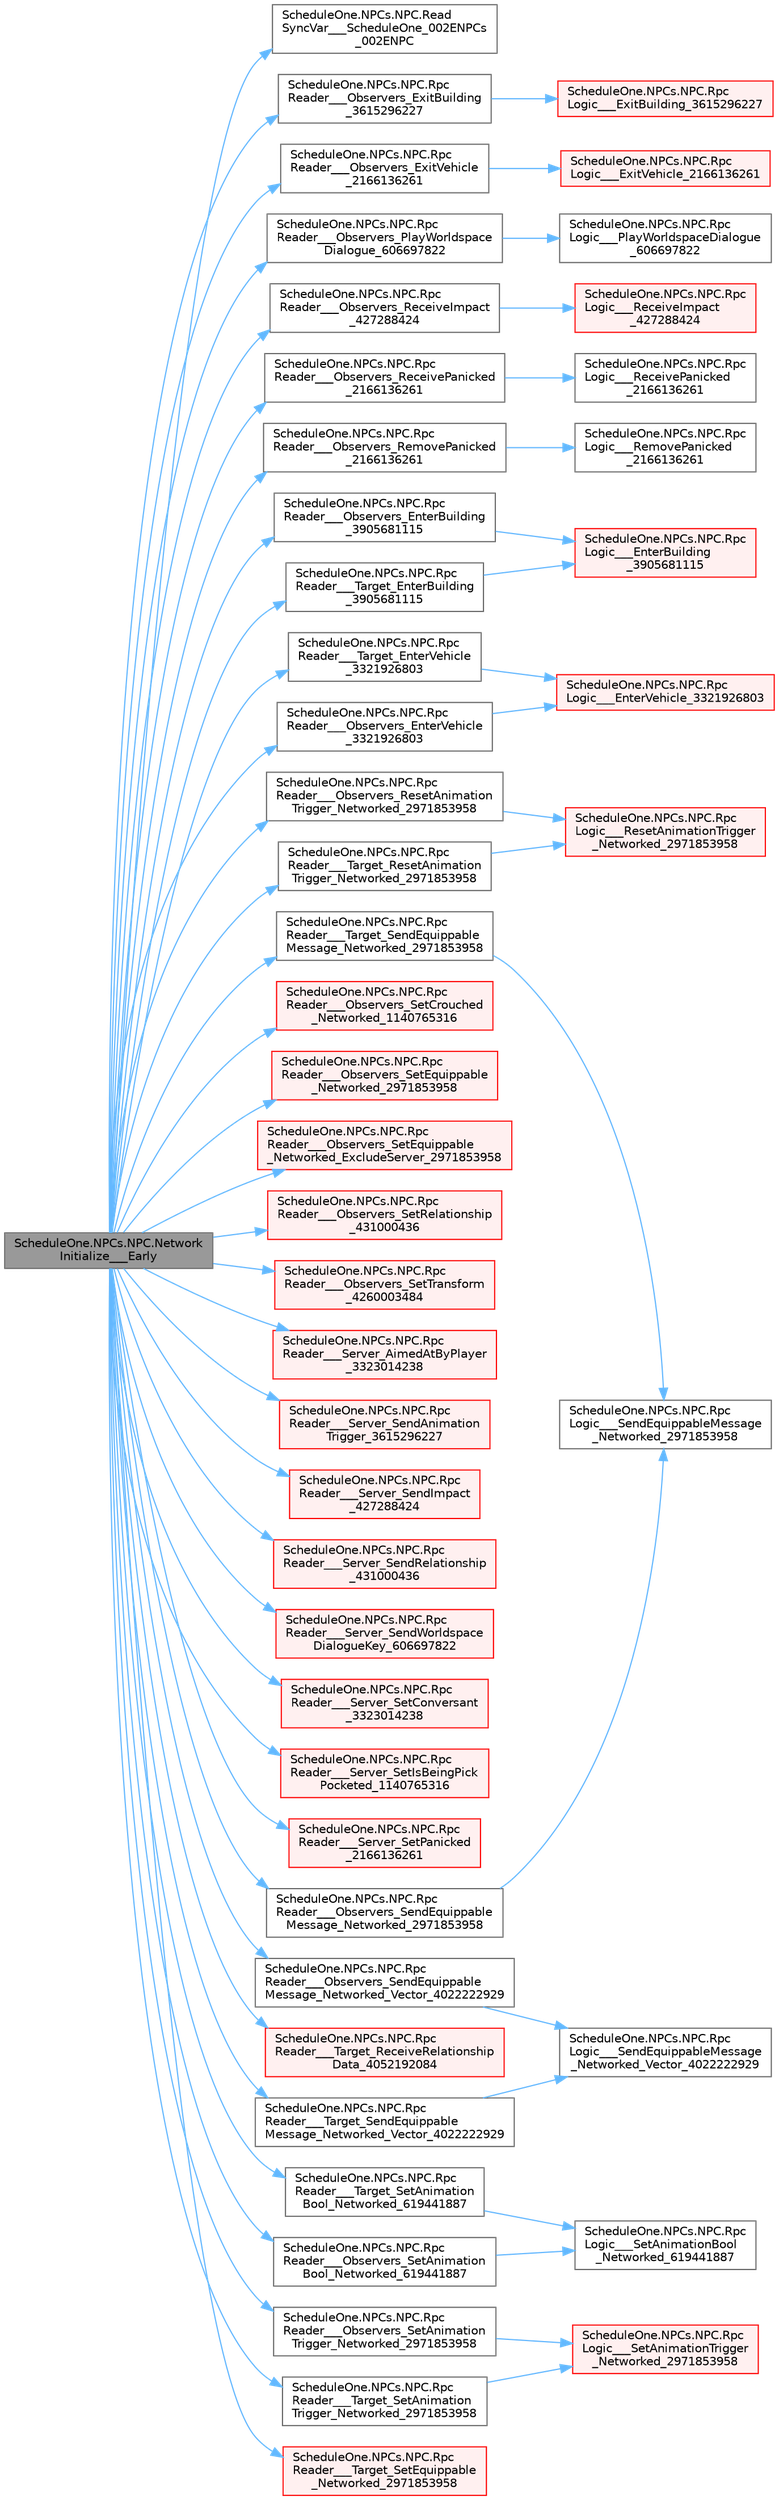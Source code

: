 digraph "ScheduleOne.NPCs.NPC.NetworkInitialize___Early"
{
 // LATEX_PDF_SIZE
  bgcolor="transparent";
  edge [fontname=Helvetica,fontsize=10,labelfontname=Helvetica,labelfontsize=10];
  node [fontname=Helvetica,fontsize=10,shape=box,height=0.2,width=0.4];
  rankdir="LR";
  Node1 [id="Node000001",label="ScheduleOne.NPCs.NPC.Network\lInitialize___Early",height=0.2,width=0.4,color="gray40", fillcolor="grey60", style="filled", fontcolor="black",tooltip=" "];
  Node1 -> Node2 [id="edge1_Node000001_Node000002",color="steelblue1",style="solid",tooltip=" "];
  Node2 [id="Node000002",label="ScheduleOne.NPCs.NPC.Read\lSyncVar___ScheduleOne_002ENPCs\l_002ENPC",height=0.2,width=0.4,color="grey40", fillcolor="white", style="filled",URL="$class_schedule_one_1_1_n_p_cs_1_1_n_p_c.html#aa176e5c16049d9b7712b84ec94330dbf",tooltip=" "];
  Node1 -> Node3 [id="edge2_Node000001_Node000003",color="steelblue1",style="solid",tooltip=" "];
  Node3 [id="Node000003",label="ScheduleOne.NPCs.NPC.Rpc\lReader___Observers_EnterBuilding\l_3905681115",height=0.2,width=0.4,color="grey40", fillcolor="white", style="filled",URL="$class_schedule_one_1_1_n_p_cs_1_1_n_p_c.html#a2d604072369391f835d3d7c68b4404e8",tooltip=" "];
  Node3 -> Node4 [id="edge3_Node000003_Node000004",color="steelblue1",style="solid",tooltip=" "];
  Node4 [id="Node000004",label="ScheduleOne.NPCs.NPC.Rpc\lLogic___EnterBuilding\l_3905681115",height=0.2,width=0.4,color="red", fillcolor="#FFF0F0", style="filled",URL="$class_schedule_one_1_1_n_p_cs_1_1_n_p_c.html#aee20be49794e432f9c45246935334e51",tooltip=" "];
  Node1 -> Node13 [id="edge4_Node000001_Node000013",color="steelblue1",style="solid",tooltip=" "];
  Node13 [id="Node000013",label="ScheduleOne.NPCs.NPC.Rpc\lReader___Observers_EnterVehicle\l_3321926803",height=0.2,width=0.4,color="grey40", fillcolor="white", style="filled",URL="$class_schedule_one_1_1_n_p_cs_1_1_n_p_c.html#a14be8b4dc461f848e82959a7cc17a2e9",tooltip=" "];
  Node13 -> Node14 [id="edge5_Node000013_Node000014",color="steelblue1",style="solid",tooltip=" "];
  Node14 [id="Node000014",label="ScheduleOne.NPCs.NPC.Rpc\lLogic___EnterVehicle_3321926803",height=0.2,width=0.4,color="red", fillcolor="#FFF0F0", style="filled",URL="$class_schedule_one_1_1_n_p_cs_1_1_n_p_c.html#ae6263ea921d680e9e55b5fd229e55916",tooltip=" "];
  Node1 -> Node17 [id="edge6_Node000001_Node000017",color="steelblue1",style="solid",tooltip=" "];
  Node17 [id="Node000017",label="ScheduleOne.NPCs.NPC.Rpc\lReader___Observers_ExitBuilding\l_3615296227",height=0.2,width=0.4,color="grey40", fillcolor="white", style="filled",URL="$class_schedule_one_1_1_n_p_cs_1_1_n_p_c.html#a700d838b6d635b3fb9b6f05696b59348",tooltip=" "];
  Node17 -> Node6 [id="edge7_Node000017_Node000006",color="steelblue1",style="solid",tooltip=" "];
  Node6 [id="Node000006",label="ScheduleOne.NPCs.NPC.Rpc\lLogic___ExitBuilding_3615296227",height=0.2,width=0.4,color="red", fillcolor="#FFF0F0", style="filled",URL="$class_schedule_one_1_1_n_p_cs_1_1_n_p_c.html#a1714a54d4533a10a84911b5060fafce1",tooltip=" "];
  Node1 -> Node18 [id="edge8_Node000001_Node000018",color="steelblue1",style="solid",tooltip=" "];
  Node18 [id="Node000018",label="ScheduleOne.NPCs.NPC.Rpc\lReader___Observers_ExitVehicle\l_2166136261",height=0.2,width=0.4,color="grey40", fillcolor="white", style="filled",URL="$class_schedule_one_1_1_n_p_cs_1_1_n_p_c.html#ab9286b0c8c6de4928bc4b6c1618f4333",tooltip=" "];
  Node18 -> Node19 [id="edge9_Node000018_Node000019",color="steelblue1",style="solid",tooltip=" "];
  Node19 [id="Node000019",label="ScheduleOne.NPCs.NPC.Rpc\lLogic___ExitVehicle_2166136261",height=0.2,width=0.4,color="red", fillcolor="#FFF0F0", style="filled",URL="$class_schedule_one_1_1_n_p_cs_1_1_n_p_c.html#a0c18cf0999dd9d0f709d0a4c470b516f",tooltip=" "];
  Node1 -> Node20 [id="edge10_Node000001_Node000020",color="steelblue1",style="solid",tooltip=" "];
  Node20 [id="Node000020",label="ScheduleOne.NPCs.NPC.Rpc\lReader___Observers_PlayWorldspace\lDialogue_606697822",height=0.2,width=0.4,color="grey40", fillcolor="white", style="filled",URL="$class_schedule_one_1_1_n_p_cs_1_1_n_p_c.html#aa0adbb95d658142eb706d43952c66346",tooltip=" "];
  Node20 -> Node21 [id="edge11_Node000020_Node000021",color="steelblue1",style="solid",tooltip=" "];
  Node21 [id="Node000021",label="ScheduleOne.NPCs.NPC.Rpc\lLogic___PlayWorldspaceDialogue\l_606697822",height=0.2,width=0.4,color="grey40", fillcolor="white", style="filled",URL="$class_schedule_one_1_1_n_p_cs_1_1_n_p_c.html#a22028588ffa450f0c75c32de5422213e",tooltip=" "];
  Node1 -> Node22 [id="edge12_Node000001_Node000022",color="steelblue1",style="solid",tooltip=" "];
  Node22 [id="Node000022",label="ScheduleOne.NPCs.NPC.Rpc\lReader___Observers_ReceiveImpact\l_427288424",height=0.2,width=0.4,color="grey40", fillcolor="white", style="filled",URL="$class_schedule_one_1_1_n_p_cs_1_1_n_p_c.html#a26208e09b6909a05906ca71afcde6e5e",tooltip=" "];
  Node22 -> Node23 [id="edge13_Node000022_Node000023",color="steelblue1",style="solid",tooltip=" "];
  Node23 [id="Node000023",label="ScheduleOne.NPCs.NPC.Rpc\lLogic___ReceiveImpact\l_427288424",height=0.2,width=0.4,color="red", fillcolor="#FFF0F0", style="filled",URL="$class_schedule_one_1_1_n_p_cs_1_1_n_p_c.html#a989fde56126bab09c6a3a50d5330821e",tooltip=" "];
  Node1 -> Node26 [id="edge14_Node000001_Node000026",color="steelblue1",style="solid",tooltip=" "];
  Node26 [id="Node000026",label="ScheduleOne.NPCs.NPC.Rpc\lReader___Observers_ReceivePanicked\l_2166136261",height=0.2,width=0.4,color="grey40", fillcolor="white", style="filled",URL="$class_schedule_one_1_1_n_p_cs_1_1_n_p_c.html#a5a131054454982ce6a5fdb32cc37a3b0",tooltip=" "];
  Node26 -> Node27 [id="edge15_Node000026_Node000027",color="steelblue1",style="solid",tooltip=" "];
  Node27 [id="Node000027",label="ScheduleOne.NPCs.NPC.Rpc\lLogic___ReceivePanicked\l_2166136261",height=0.2,width=0.4,color="grey40", fillcolor="white", style="filled",URL="$class_schedule_one_1_1_n_p_cs_1_1_n_p_c.html#a019b6ebe9f2cf29921fd739410e6010a",tooltip=" "];
  Node1 -> Node28 [id="edge16_Node000001_Node000028",color="steelblue1",style="solid",tooltip=" "];
  Node28 [id="Node000028",label="ScheduleOne.NPCs.NPC.Rpc\lReader___Observers_RemovePanicked\l_2166136261",height=0.2,width=0.4,color="grey40", fillcolor="white", style="filled",URL="$class_schedule_one_1_1_n_p_cs_1_1_n_p_c.html#a6022355d2baa259e79e70eef28d18574",tooltip=" "];
  Node28 -> Node29 [id="edge17_Node000028_Node000029",color="steelblue1",style="solid",tooltip=" "];
  Node29 [id="Node000029",label="ScheduleOne.NPCs.NPC.Rpc\lLogic___RemovePanicked\l_2166136261",height=0.2,width=0.4,color="grey40", fillcolor="white", style="filled",URL="$class_schedule_one_1_1_n_p_cs_1_1_n_p_c.html#ab385f98d3205af5c3aca6da270913776",tooltip=" "];
  Node1 -> Node30 [id="edge18_Node000001_Node000030",color="steelblue1",style="solid",tooltip=" "];
  Node30 [id="Node000030",label="ScheduleOne.NPCs.NPC.Rpc\lReader___Observers_ResetAnimation\lTrigger_Networked_2971853958",height=0.2,width=0.4,color="grey40", fillcolor="white", style="filled",URL="$class_schedule_one_1_1_n_p_cs_1_1_n_p_c.html#a916c707df24dbe642ca3abca29317809",tooltip=" "];
  Node30 -> Node31 [id="edge19_Node000030_Node000031",color="steelblue1",style="solid",tooltip=" "];
  Node31 [id="Node000031",label="ScheduleOne.NPCs.NPC.Rpc\lLogic___ResetAnimationTrigger\l_Networked_2971853958",height=0.2,width=0.4,color="red", fillcolor="#FFF0F0", style="filled",URL="$class_schedule_one_1_1_n_p_cs_1_1_n_p_c.html#a45f418913955b71a7905ebe5b1708559",tooltip=" "];
  Node1 -> Node33 [id="edge20_Node000001_Node000033",color="steelblue1",style="solid",tooltip=" "];
  Node33 [id="Node000033",label="ScheduleOne.NPCs.NPC.Rpc\lReader___Observers_SendEquippable\lMessage_Networked_2971853958",height=0.2,width=0.4,color="grey40", fillcolor="white", style="filled",URL="$class_schedule_one_1_1_n_p_cs_1_1_n_p_c.html#a4bb49b28972e3aea1f51e2e1ee44974f",tooltip=" "];
  Node33 -> Node34 [id="edge21_Node000033_Node000034",color="steelblue1",style="solid",tooltip=" "];
  Node34 [id="Node000034",label="ScheduleOne.NPCs.NPC.Rpc\lLogic___SendEquippableMessage\l_Networked_2971853958",height=0.2,width=0.4,color="grey40", fillcolor="white", style="filled",URL="$class_schedule_one_1_1_n_p_cs_1_1_n_p_c.html#af3d6952e109bea6a068fcf7d04bf9e58",tooltip=" "];
  Node1 -> Node35 [id="edge22_Node000001_Node000035",color="steelblue1",style="solid",tooltip=" "];
  Node35 [id="Node000035",label="ScheduleOne.NPCs.NPC.Rpc\lReader___Observers_SendEquippable\lMessage_Networked_Vector_4022222929",height=0.2,width=0.4,color="grey40", fillcolor="white", style="filled",URL="$class_schedule_one_1_1_n_p_cs_1_1_n_p_c.html#a05fbcd4bee518f277dbf3000fefb98df",tooltip=" "];
  Node35 -> Node36 [id="edge23_Node000035_Node000036",color="steelblue1",style="solid",tooltip=" "];
  Node36 [id="Node000036",label="ScheduleOne.NPCs.NPC.Rpc\lLogic___SendEquippableMessage\l_Networked_Vector_4022222929",height=0.2,width=0.4,color="grey40", fillcolor="white", style="filled",URL="$class_schedule_one_1_1_n_p_cs_1_1_n_p_c.html#a9691045e7e61cc9619352ed0e3637304",tooltip=" "];
  Node1 -> Node37 [id="edge24_Node000001_Node000037",color="steelblue1",style="solid",tooltip=" "];
  Node37 [id="Node000037",label="ScheduleOne.NPCs.NPC.Rpc\lReader___Observers_SetAnimation\lBool_Networked_619441887",height=0.2,width=0.4,color="grey40", fillcolor="white", style="filled",URL="$class_schedule_one_1_1_n_p_cs_1_1_n_p_c.html#aedbde32e9a348e5042f51f806ffb3455",tooltip=" "];
  Node37 -> Node38 [id="edge25_Node000037_Node000038",color="steelblue1",style="solid",tooltip=" "];
  Node38 [id="Node000038",label="ScheduleOne.NPCs.NPC.Rpc\lLogic___SetAnimationBool\l_Networked_619441887",height=0.2,width=0.4,color="grey40", fillcolor="white", style="filled",URL="$class_schedule_one_1_1_n_p_cs_1_1_n_p_c.html#aad07bc511a0c674a344eaeddb8acc2fc",tooltip=" "];
  Node1 -> Node39 [id="edge26_Node000001_Node000039",color="steelblue1",style="solid",tooltip=" "];
  Node39 [id="Node000039",label="ScheduleOne.NPCs.NPC.Rpc\lReader___Observers_SetAnimation\lTrigger_Networked_2971853958",height=0.2,width=0.4,color="grey40", fillcolor="white", style="filled",URL="$class_schedule_one_1_1_n_p_cs_1_1_n_p_c.html#a6efad08fe82cd5eaa0bfbddcb7dfe8eb",tooltip=" "];
  Node39 -> Node40 [id="edge27_Node000039_Node000040",color="steelblue1",style="solid",tooltip=" "];
  Node40 [id="Node000040",label="ScheduleOne.NPCs.NPC.Rpc\lLogic___SetAnimationTrigger\l_Networked_2971853958",height=0.2,width=0.4,color="red", fillcolor="#FFF0F0", style="filled",URL="$class_schedule_one_1_1_n_p_cs_1_1_n_p_c.html#a4f50a30b20f3ae3f3fc392a798082aa3",tooltip=" "];
  Node1 -> Node42 [id="edge28_Node000001_Node000042",color="steelblue1",style="solid",tooltip=" "];
  Node42 [id="Node000042",label="ScheduleOne.NPCs.NPC.Rpc\lReader___Observers_SetCrouched\l_Networked_1140765316",height=0.2,width=0.4,color="red", fillcolor="#FFF0F0", style="filled",URL="$class_schedule_one_1_1_n_p_cs_1_1_n_p_c.html#a904bb3cba85271d960001dbf08886bff",tooltip=" "];
  Node1 -> Node44 [id="edge29_Node000001_Node000044",color="steelblue1",style="solid",tooltip=" "];
  Node44 [id="Node000044",label="ScheduleOne.NPCs.NPC.Rpc\lReader___Observers_SetEquippable\l_Networked_2971853958",height=0.2,width=0.4,color="red", fillcolor="#FFF0F0", style="filled",URL="$class_schedule_one_1_1_n_p_cs_1_1_n_p_c.html#ab733a950416a859f486a5f6e99d3f41b",tooltip=" "];
  Node1 -> Node46 [id="edge30_Node000001_Node000046",color="steelblue1",style="solid",tooltip=" "];
  Node46 [id="Node000046",label="ScheduleOne.NPCs.NPC.Rpc\lReader___Observers_SetEquippable\l_Networked_ExcludeServer_2971853958",height=0.2,width=0.4,color="red", fillcolor="#FFF0F0", style="filled",URL="$class_schedule_one_1_1_n_p_cs_1_1_n_p_c.html#abc14403cf27cb57bad58bdc919505fd7",tooltip=" "];
  Node1 -> Node48 [id="edge31_Node000001_Node000048",color="steelblue1",style="solid",tooltip=" "];
  Node48 [id="Node000048",label="ScheduleOne.NPCs.NPC.Rpc\lReader___Observers_SetRelationship\l_431000436",height=0.2,width=0.4,color="red", fillcolor="#FFF0F0", style="filled",URL="$class_schedule_one_1_1_n_p_cs_1_1_n_p_c.html#a49967a99f9a77f81ccbd3cd960645c20",tooltip=" "];
  Node1 -> Node50 [id="edge32_Node000001_Node000050",color="steelblue1",style="solid",tooltip=" "];
  Node50 [id="Node000050",label="ScheduleOne.NPCs.NPC.Rpc\lReader___Observers_SetTransform\l_4260003484",height=0.2,width=0.4,color="red", fillcolor="#FFF0F0", style="filled",URL="$class_schedule_one_1_1_n_p_cs_1_1_n_p_c.html#a6d7b1649ed25c8f6265c796adf76d095",tooltip=" "];
  Node1 -> Node52 [id="edge33_Node000001_Node000052",color="steelblue1",style="solid",tooltip=" "];
  Node52 [id="Node000052",label="ScheduleOne.NPCs.NPC.Rpc\lReader___Server_AimedAtByPlayer\l_3323014238",height=0.2,width=0.4,color="red", fillcolor="#FFF0F0", style="filled",URL="$class_schedule_one_1_1_n_p_cs_1_1_n_p_c.html#af692803a4759d707b204874d798eac3b",tooltip=" "];
  Node1 -> Node54 [id="edge34_Node000001_Node000054",color="steelblue1",style="solid",tooltip=" "];
  Node54 [id="Node000054",label="ScheduleOne.NPCs.NPC.Rpc\lReader___Server_SendAnimation\lTrigger_3615296227",height=0.2,width=0.4,color="red", fillcolor="#FFF0F0", style="filled",URL="$class_schedule_one_1_1_n_p_cs_1_1_n_p_c.html#a68e214382d2626a798d6cd070bd34001",tooltip=" "];
  Node1 -> Node59 [id="edge35_Node000001_Node000059",color="steelblue1",style="solid",tooltip=" "];
  Node59 [id="Node000059",label="ScheduleOne.NPCs.NPC.Rpc\lReader___Server_SendImpact\l_427288424",height=0.2,width=0.4,color="red", fillcolor="#FFF0F0", style="filled",URL="$class_schedule_one_1_1_n_p_cs_1_1_n_p_c.html#aee9b18747f0af74ab6765f6bb4583808",tooltip=" "];
  Node1 -> Node63 [id="edge36_Node000001_Node000063",color="steelblue1",style="solid",tooltip=" "];
  Node63 [id="Node000063",label="ScheduleOne.NPCs.NPC.Rpc\lReader___Server_SendRelationship\l_431000436",height=0.2,width=0.4,color="red", fillcolor="#FFF0F0", style="filled",URL="$class_schedule_one_1_1_n_p_cs_1_1_n_p_c.html#a646e3c42636996cceedc643fb3a82b74",tooltip=" "];
  Node1 -> Node67 [id="edge37_Node000001_Node000067",color="steelblue1",style="solid",tooltip=" "];
  Node67 [id="Node000067",label="ScheduleOne.NPCs.NPC.Rpc\lReader___Server_SendWorldspace\lDialogueKey_606697822",height=0.2,width=0.4,color="red", fillcolor="#FFF0F0", style="filled",URL="$class_schedule_one_1_1_n_p_cs_1_1_n_p_c.html#ab2c12dbfeea49c51b211e3c86f57c3b6",tooltip=" "];
  Node1 -> Node71 [id="edge38_Node000001_Node000071",color="steelblue1",style="solid",tooltip=" "];
  Node71 [id="Node000071",label="ScheduleOne.NPCs.NPC.Rpc\lReader___Server_SetConversant\l_3323014238",height=0.2,width=0.4,color="red", fillcolor="#FFF0F0", style="filled",URL="$class_schedule_one_1_1_n_p_cs_1_1_n_p_c.html#ad354e8399fa2693207f47698457c2601",tooltip=" "];
  Node1 -> Node73 [id="edge39_Node000001_Node000073",color="steelblue1",style="solid",tooltip=" "];
  Node73 [id="Node000073",label="ScheduleOne.NPCs.NPC.Rpc\lReader___Server_SetIsBeingPick\lPocketed_1140765316",height=0.2,width=0.4,color="red", fillcolor="#FFF0F0", style="filled",URL="$class_schedule_one_1_1_n_p_cs_1_1_n_p_c.html#aba7a665e64b99e3c180ab245dc944898",tooltip=" "];
  Node1 -> Node75 [id="edge40_Node000001_Node000075",color="steelblue1",style="solid",tooltip=" "];
  Node75 [id="Node000075",label="ScheduleOne.NPCs.NPC.Rpc\lReader___Server_SetPanicked\l_2166136261",height=0.2,width=0.4,color="red", fillcolor="#FFF0F0", style="filled",URL="$class_schedule_one_1_1_n_p_cs_1_1_n_p_c.html#a69ba5592306e0dcec3b5ab32704d4930",tooltip=" "];
  Node1 -> Node79 [id="edge41_Node000001_Node000079",color="steelblue1",style="solid",tooltip=" "];
  Node79 [id="Node000079",label="ScheduleOne.NPCs.NPC.Rpc\lReader___Target_EnterBuilding\l_3905681115",height=0.2,width=0.4,color="grey40", fillcolor="white", style="filled",URL="$class_schedule_one_1_1_n_p_cs_1_1_n_p_c.html#a0ca595f45b29a5bbfb65cf31969adf32",tooltip=" "];
  Node79 -> Node4 [id="edge42_Node000079_Node000004",color="steelblue1",style="solid",tooltip=" "];
  Node1 -> Node80 [id="edge43_Node000001_Node000080",color="steelblue1",style="solid",tooltip=" "];
  Node80 [id="Node000080",label="ScheduleOne.NPCs.NPC.Rpc\lReader___Target_EnterVehicle\l_3321926803",height=0.2,width=0.4,color="grey40", fillcolor="white", style="filled",URL="$class_schedule_one_1_1_n_p_cs_1_1_n_p_c.html#a52a5c6565bb7eb23a7a50fb4f52636c9",tooltip=" "];
  Node80 -> Node14 [id="edge44_Node000080_Node000014",color="steelblue1",style="solid",tooltip=" "];
  Node1 -> Node81 [id="edge45_Node000001_Node000081",color="steelblue1",style="solid",tooltip=" "];
  Node81 [id="Node000081",label="ScheduleOne.NPCs.NPC.Rpc\lReader___Target_ReceiveRelationship\lData_4052192084",height=0.2,width=0.4,color="red", fillcolor="#FFF0F0", style="filled",URL="$class_schedule_one_1_1_n_p_cs_1_1_n_p_c.html#adc9a34ea6a406b22592a5b3562c5bde5",tooltip=" "];
  Node1 -> Node84 [id="edge46_Node000001_Node000084",color="steelblue1",style="solid",tooltip=" "];
  Node84 [id="Node000084",label="ScheduleOne.NPCs.NPC.Rpc\lReader___Target_ResetAnimation\lTrigger_Networked_2971853958",height=0.2,width=0.4,color="grey40", fillcolor="white", style="filled",URL="$class_schedule_one_1_1_n_p_cs_1_1_n_p_c.html#a53d1b55c24ebf1b88faa992387422e00",tooltip=" "];
  Node84 -> Node31 [id="edge47_Node000084_Node000031",color="steelblue1",style="solid",tooltip=" "];
  Node1 -> Node85 [id="edge48_Node000001_Node000085",color="steelblue1",style="solid",tooltip=" "];
  Node85 [id="Node000085",label="ScheduleOne.NPCs.NPC.Rpc\lReader___Target_SendEquippable\lMessage_Networked_2971853958",height=0.2,width=0.4,color="grey40", fillcolor="white", style="filled",URL="$class_schedule_one_1_1_n_p_cs_1_1_n_p_c.html#a7584122d40ddb7f7deb9dbb557b1a7d0",tooltip=" "];
  Node85 -> Node34 [id="edge49_Node000085_Node000034",color="steelblue1",style="solid",tooltip=" "];
  Node1 -> Node86 [id="edge50_Node000001_Node000086",color="steelblue1",style="solid",tooltip=" "];
  Node86 [id="Node000086",label="ScheduleOne.NPCs.NPC.Rpc\lReader___Target_SendEquippable\lMessage_Networked_Vector_4022222929",height=0.2,width=0.4,color="grey40", fillcolor="white", style="filled",URL="$class_schedule_one_1_1_n_p_cs_1_1_n_p_c.html#a394f667c49690807344eae82436633c2",tooltip=" "];
  Node86 -> Node36 [id="edge51_Node000086_Node000036",color="steelblue1",style="solid",tooltip=" "];
  Node1 -> Node87 [id="edge52_Node000001_Node000087",color="steelblue1",style="solid",tooltip=" "];
  Node87 [id="Node000087",label="ScheduleOne.NPCs.NPC.Rpc\lReader___Target_SetAnimation\lBool_Networked_619441887",height=0.2,width=0.4,color="grey40", fillcolor="white", style="filled",URL="$class_schedule_one_1_1_n_p_cs_1_1_n_p_c.html#af8f028529d6a4d6cc72baeafb41ba76b",tooltip=" "];
  Node87 -> Node38 [id="edge53_Node000087_Node000038",color="steelblue1",style="solid",tooltip=" "];
  Node1 -> Node88 [id="edge54_Node000001_Node000088",color="steelblue1",style="solid",tooltip=" "];
  Node88 [id="Node000088",label="ScheduleOne.NPCs.NPC.Rpc\lReader___Target_SetAnimation\lTrigger_Networked_2971853958",height=0.2,width=0.4,color="grey40", fillcolor="white", style="filled",URL="$class_schedule_one_1_1_n_p_cs_1_1_n_p_c.html#ac0b6500acddc375dec2d0e4dc261322e",tooltip=" "];
  Node88 -> Node40 [id="edge55_Node000088_Node000040",color="steelblue1",style="solid",tooltip=" "];
  Node1 -> Node89 [id="edge56_Node000001_Node000089",color="steelblue1",style="solid",tooltip=" "];
  Node89 [id="Node000089",label="ScheduleOne.NPCs.NPC.Rpc\lReader___Target_SetEquippable\l_Networked_2971853958",height=0.2,width=0.4,color="red", fillcolor="#FFF0F0", style="filled",URL="$class_schedule_one_1_1_n_p_cs_1_1_n_p_c.html#ab416c8fe5d2602f64d3cc6d343d8a65d",tooltip=" "];
}
